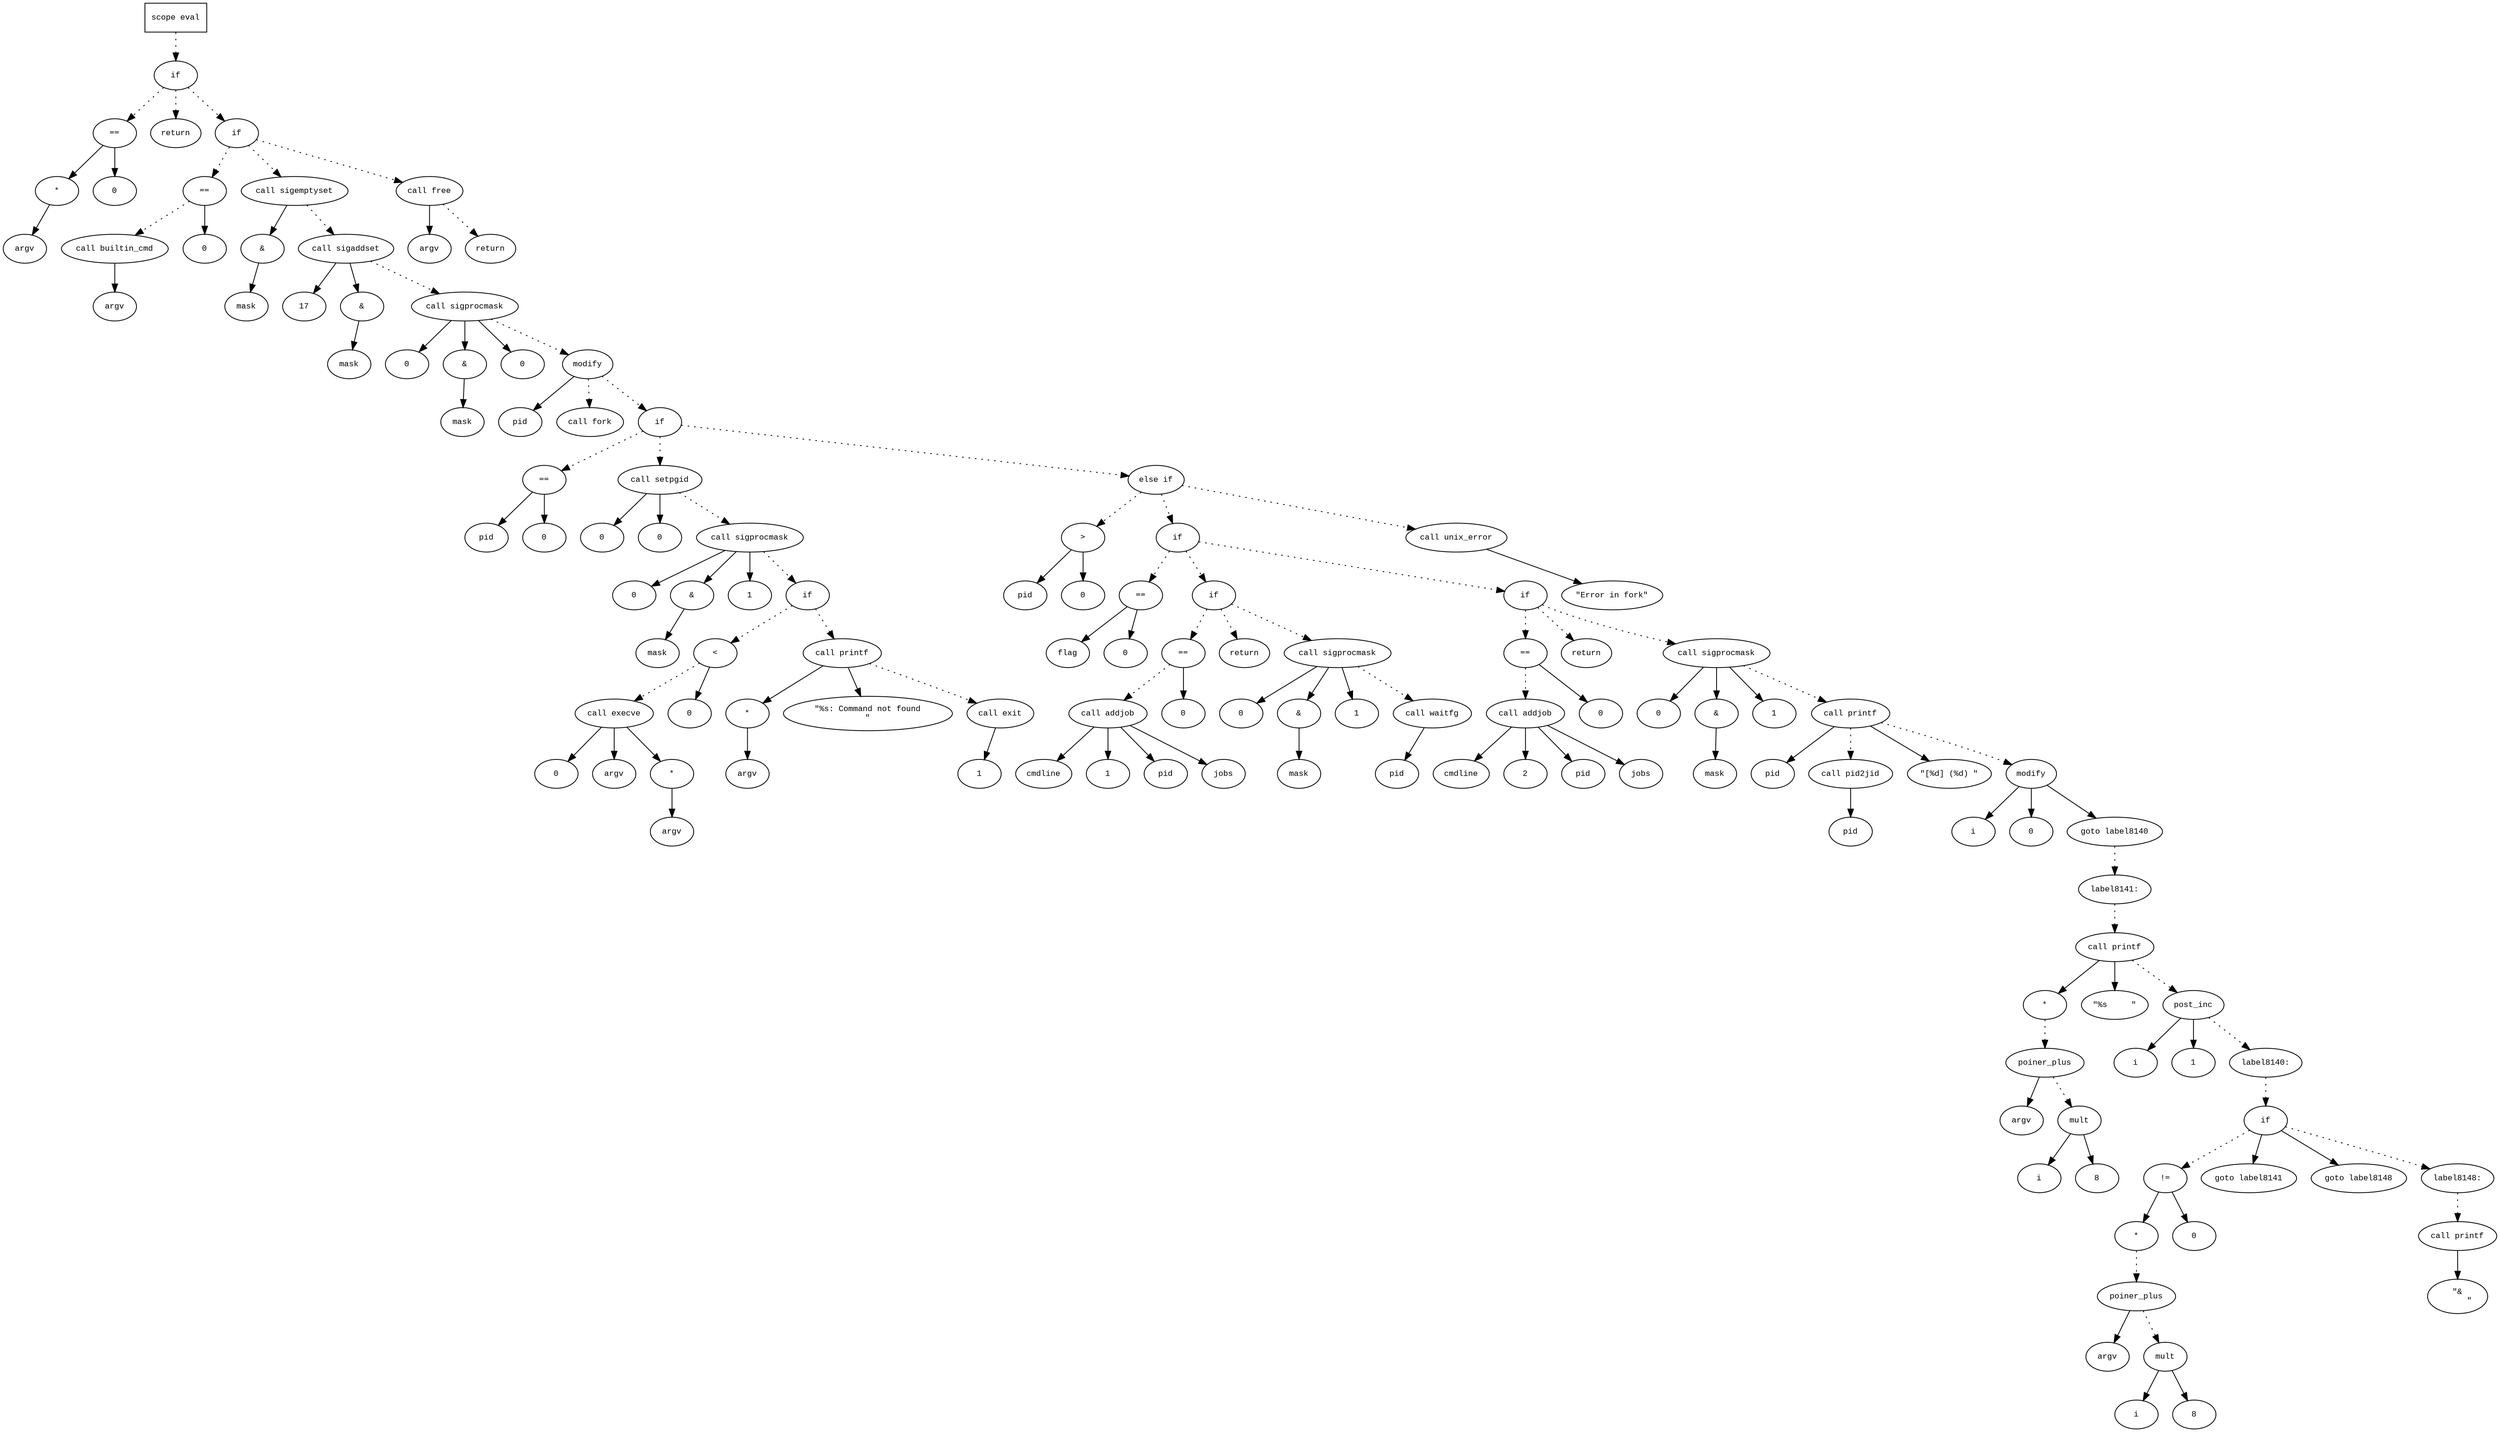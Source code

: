 digraph AST {
  graph [fontname="Times New Roman",fontsize=10];
  node  [fontname="Courier New",fontsize=10];
  edge  [fontname="Times New Roman",fontsize=10];

  node1 [label="scope eval",shape=box];
  node2 [label="if",shape=ellipse];
  node1 -> node2 [style=dotted];
  node3 [label="==",shape=ellipse];
  node4 [label="*",shape=ellipse];
  node5 [label="argv",shape=ellipse];
  node4 -> node5;
  node3 -> node4;
  node6 [label="0",shape=ellipse];
  node3 -> node6;
  node2 -> node3 [style=dotted];
  node7 [label="return",shape=ellipse];
  node2 -> node7 [style=dotted];
  node8 [label="if",shape=ellipse];
  node2 -> node8 [style=dotted];
  node9 [label="==",shape=ellipse];
  node10 [label="call builtin_cmd",shape=ellipse];
  node11 [label="argv",shape=ellipse];
  node10 -> node11;
  node9 -> node10 [style=dotted];
  node12 [label="0",shape=ellipse];
  node9 -> node12;
  node8 -> node9 [style=dotted];
  node13 [label="call sigemptyset",shape=ellipse];
  node14 [label="&",shape=ellipse];
  node13 -> node14;
  node15 [label="mask",shape=ellipse];
  node14 -> node15;
  node8 -> node13 [style=dotted];
  node16 [label="call sigaddset",shape=ellipse];
  node17 [label="17",shape=ellipse];
  node16 -> node17;
  node18 [label="&",shape=ellipse];
  node16 -> node18;
  node19 [label="mask",shape=ellipse];
  node18 -> node19;
  node13 -> node16 [style=dotted];
  node20 [label="call sigprocmask",shape=ellipse];
  node21 [label="0",shape=ellipse];
  node20 -> node21;
  node22 [label="&",shape=ellipse];
  node20 -> node22;
  node23 [label="mask",shape=ellipse];
  node22 -> node23;
  node24 [label="0",shape=ellipse];
  node20 -> node24;
  node16 -> node20 [style=dotted];
  node25 [label="modify",shape=ellipse];
  node26 [label="pid",shape=ellipse];
  node25 -> node26;
  node27 [label="call fork",shape=ellipse];
  node25 -> node27 [style=dotted];
  node20 -> node25 [style=dotted];
  node28 [label="if",shape=ellipse];
  node25 -> node28 [style=dotted];
  node29 [label="==",shape=ellipse];
  node30 [label="pid",shape=ellipse];
  node29 -> node30;
  node31 [label="0",shape=ellipse];
  node29 -> node31;
  node28 -> node29 [style=dotted];
  node32 [label="call setpgid",shape=ellipse];
  node33 [label="0",shape=ellipse];
  node32 -> node33;
  node34 [label="0",shape=ellipse];
  node32 -> node34;
  node28 -> node32 [style=dotted];
  node35 [label="call sigprocmask",shape=ellipse];
  node36 [label="0",shape=ellipse];
  node35 -> node36;
  node37 [label="&",shape=ellipse];
  node35 -> node37;
  node38 [label="mask",shape=ellipse];
  node37 -> node38;
  node39 [label="1",shape=ellipse];
  node35 -> node39;
  node32 -> node35 [style=dotted];
  node40 [label="if",shape=ellipse];
  node35 -> node40 [style=dotted];
  node41 [label="<",shape=ellipse];
  node42 [label="call execve",shape=ellipse];
  node43 [label="0",shape=ellipse];
  node42 -> node43;
  node44 [label="argv",shape=ellipse];
  node42 -> node44;
  node45 [label="*",shape=ellipse];
  node46 [label="argv",shape=ellipse];
  node45 -> node46;
  node42 -> node45;
  node41 -> node42 [style=dotted];
  node47 [label="0",shape=ellipse];
  node41 -> node47;
  node40 -> node41 [style=dotted];
  node48 [label="call printf",shape=ellipse];
  node49 [label="*",shape=ellipse];
  node50 [label="argv",shape=ellipse];
  node49 -> node50;
  node48 -> node49;
  node51 [label="\"%s: Command not found
\"",shape=ellipse];
  node48 -> node51;
  node40 -> node48 [style=dotted];
  node52 [label="call exit",shape=ellipse];
  node53 [label="1",shape=ellipse];
  node52 -> node53;
  node48 -> node52 [style=dotted];
  node54 [label="else if",shape=ellipse];
  node28 -> node54 [style=dotted];
  node55 [label=">",shape=ellipse];
  node56 [label="pid",shape=ellipse];
  node55 -> node56;
  node57 [label="0",shape=ellipse];
  node55 -> node57;
  node54 -> node55 [style=dotted];
  node58 [label="if",shape=ellipse];
  node54 -> node58 [style=dotted];
  node59 [label="==",shape=ellipse];
  node60 [label="flag",shape=ellipse];
  node59 -> node60;
  node61 [label="0",shape=ellipse];
  node59 -> node61;
  node58 -> node59 [style=dotted];
  node62 [label="if",shape=ellipse];
  node58 -> node62 [style=dotted];
  node63 [label="==",shape=ellipse];
  node64 [label="call addjob",shape=ellipse];
  node65 [label="cmdline",shape=ellipse];
  node64 -> node65;
  node66 [label="1",shape=ellipse];
  node64 -> node66;
  node67 [label="pid",shape=ellipse];
  node64 -> node67;
  node68 [label="jobs",shape=ellipse];
  node64 -> node68;
  node63 -> node64 [style=dotted];
  node69 [label="0",shape=ellipse];
  node63 -> node69;
  node62 -> node63 [style=dotted];
  node70 [label="return",shape=ellipse];
  node62 -> node70 [style=dotted];
  node71 [label="call sigprocmask",shape=ellipse];
  node72 [label="0",shape=ellipse];
  node71 -> node72;
  node73 [label="&",shape=ellipse];
  node71 -> node73;
  node74 [label="mask",shape=ellipse];
  node73 -> node74;
  node75 [label="1",shape=ellipse];
  node71 -> node75;
  node62 -> node71 [style=dotted];
  node76 [label="call waitfg",shape=ellipse];
  node77 [label="pid",shape=ellipse];
  node76 -> node77;
  node71 -> node76 [style=dotted];
  node78 [label="if",shape=ellipse];
  node58 -> node78 [style=dotted];
  node79 [label="==",shape=ellipse];
  node80 [label="call addjob",shape=ellipse];
  node81 [label="cmdline",shape=ellipse];
  node80 -> node81;
  node82 [label="2",shape=ellipse];
  node80 -> node82;
  node83 [label="pid",shape=ellipse];
  node80 -> node83;
  node84 [label="jobs",shape=ellipse];
  node80 -> node84;
  node79 -> node80 [style=dotted];
  node85 [label="0",shape=ellipse];
  node79 -> node85;
  node78 -> node79 [style=dotted];
  node86 [label="return",shape=ellipse];
  node78 -> node86 [style=dotted];
  node87 [label="call sigprocmask",shape=ellipse];
  node88 [label="0",shape=ellipse];
  node87 -> node88;
  node89 [label="&",shape=ellipse];
  node87 -> node89;
  node90 [label="mask",shape=ellipse];
  node89 -> node90;
  node91 [label="1",shape=ellipse];
  node87 -> node91;
  node78 -> node87 [style=dotted];
  node92 [label="call printf",shape=ellipse];
  node93 [label="pid",shape=ellipse];
  node92 -> node93;
  node94 [label="call pid2jid",shape=ellipse];
  node95 [label="pid",shape=ellipse];
  node94 -> node95;
  node92 -> node94 [style=dotted];
  node96 [label="\"[%d] (%d) \"",shape=ellipse];
  node92 -> node96;
  node87 -> node92 [style=dotted];
  node97 [label="modify",shape=ellipse];
  node98 [label="i",shape=ellipse];
  node97 -> node98;
  node99 [label="0",shape=ellipse];
  node97 -> node99;
  node92 -> node97 [style=dotted];
  node100 [label="goto label8140",shape=ellipse];
  node97 -> node100;
  node101 [label="label8141:",shape=ellipse];
  node100 -> node101 [style=dotted];
  node102 [label="call printf",shape=ellipse];
  node103 [label="*",shape=ellipse];
  node104 [label="poiner_plus",shape=ellipse];
  node105 [label="argv",shape=ellipse];
  node104 -> node105;
  node106 [label="mult",shape=ellipse];
  node107 [label="i",shape=ellipse];
  node106 -> node107;
  node108 [label="8",shape=ellipse];
  node106 -> node108;
  node104 -> node106 [style=dotted];
  node103 -> node104 [style=dotted];
  node102 -> node103;
  node109 [label="\"%s     \"",shape=ellipse];
  node102 -> node109;
  node101 -> node102 [style=dotted];
  node110 [label="post_inc",shape=ellipse];
  node111 [label="i",shape=ellipse];
  node110 -> node111;
  node112 [label="1",shape=ellipse];
  node110 -> node112;
  node102 -> node110 [style=dotted];
  node113 [label="label8140:",shape=ellipse];
  node110 -> node113 [style=dotted];
  node114 [label="if",shape=ellipse];
  node113 -> node114 [style=dotted];
  node115 [label="!=",shape=ellipse];
  node116 [label="*",shape=ellipse];
  node117 [label="poiner_plus",shape=ellipse];
  node118 [label="argv",shape=ellipse];
  node117 -> node118;
  node119 [label="mult",shape=ellipse];
  node120 [label="i",shape=ellipse];
  node119 -> node120;
  node121 [label="8",shape=ellipse];
  node119 -> node121;
  node117 -> node119 [style=dotted];
  node116 -> node117 [style=dotted];
  node115 -> node116;
  node122 [label="0",shape=ellipse];
  node115 -> node122;
  node114 -> node115 [style=dotted];
  node123 [label="goto label8141",shape=ellipse];
  node114 -> node123;
  node124 [label="goto label8148",shape=ellipse];
  node114 -> node124;
  node125 [label="label8148:",shape=ellipse];
  node114 -> node125 [style=dotted];
  node126 [label="call printf",shape=ellipse];
  node127 [label="\"&
     \"",shape=ellipse];
  node126 -> node127;
  node125 -> node126 [style=dotted];
  node128 [label="call unix_error",shape=ellipse];
  node129 [label="\"Error in fork\"",shape=ellipse];
  node128 -> node129;
  node54 -> node128 [style=dotted];
  node130 [label="call free",shape=ellipse];
  node131 [label="argv",shape=ellipse];
  node130 -> node131;
  node8 -> node130 [style=dotted];
  node132 [label="return",shape=ellipse];
  node130 -> node132 [style=dotted];
} 